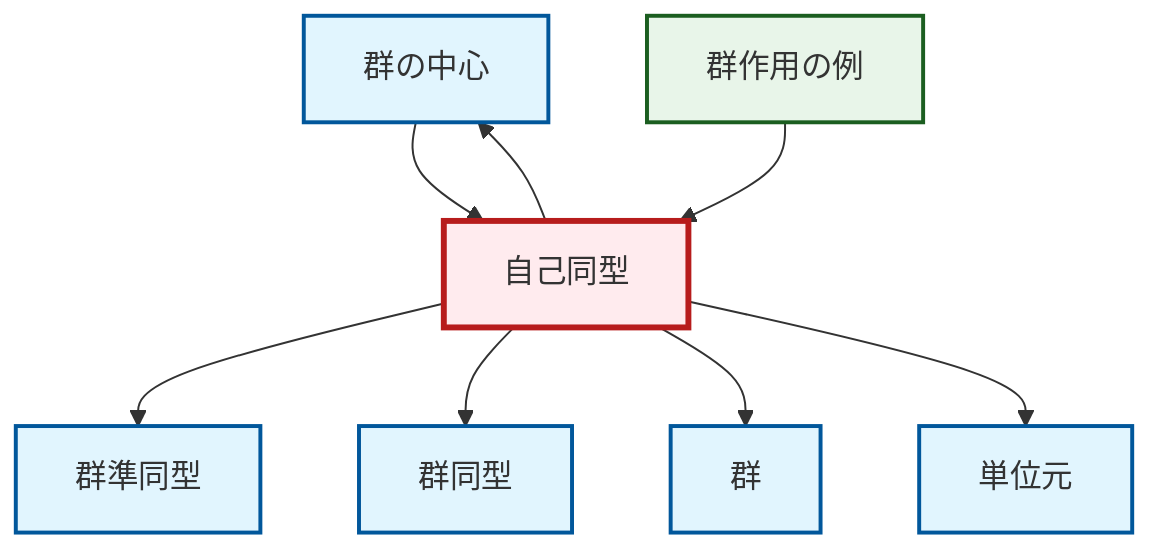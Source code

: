 graph TD
    classDef definition fill:#e1f5fe,stroke:#01579b,stroke-width:2px
    classDef theorem fill:#f3e5f5,stroke:#4a148c,stroke-width:2px
    classDef axiom fill:#fff3e0,stroke:#e65100,stroke-width:2px
    classDef example fill:#e8f5e9,stroke:#1b5e20,stroke-width:2px
    classDef current fill:#ffebee,stroke:#b71c1c,stroke-width:3px
    def-center-of-group["群の中心"]:::definition
    def-identity-element["単位元"]:::definition
    ex-group-action-examples["群作用の例"]:::example
    def-homomorphism["群準同型"]:::definition
    def-isomorphism["群同型"]:::definition
    def-group["群"]:::definition
    def-automorphism["自己同型"]:::definition
    def-automorphism --> def-homomorphism
    def-center-of-group --> def-automorphism
    def-automorphism --> def-center-of-group
    def-automorphism --> def-isomorphism
    def-automorphism --> def-group
    ex-group-action-examples --> def-automorphism
    def-automorphism --> def-identity-element
    class def-automorphism current